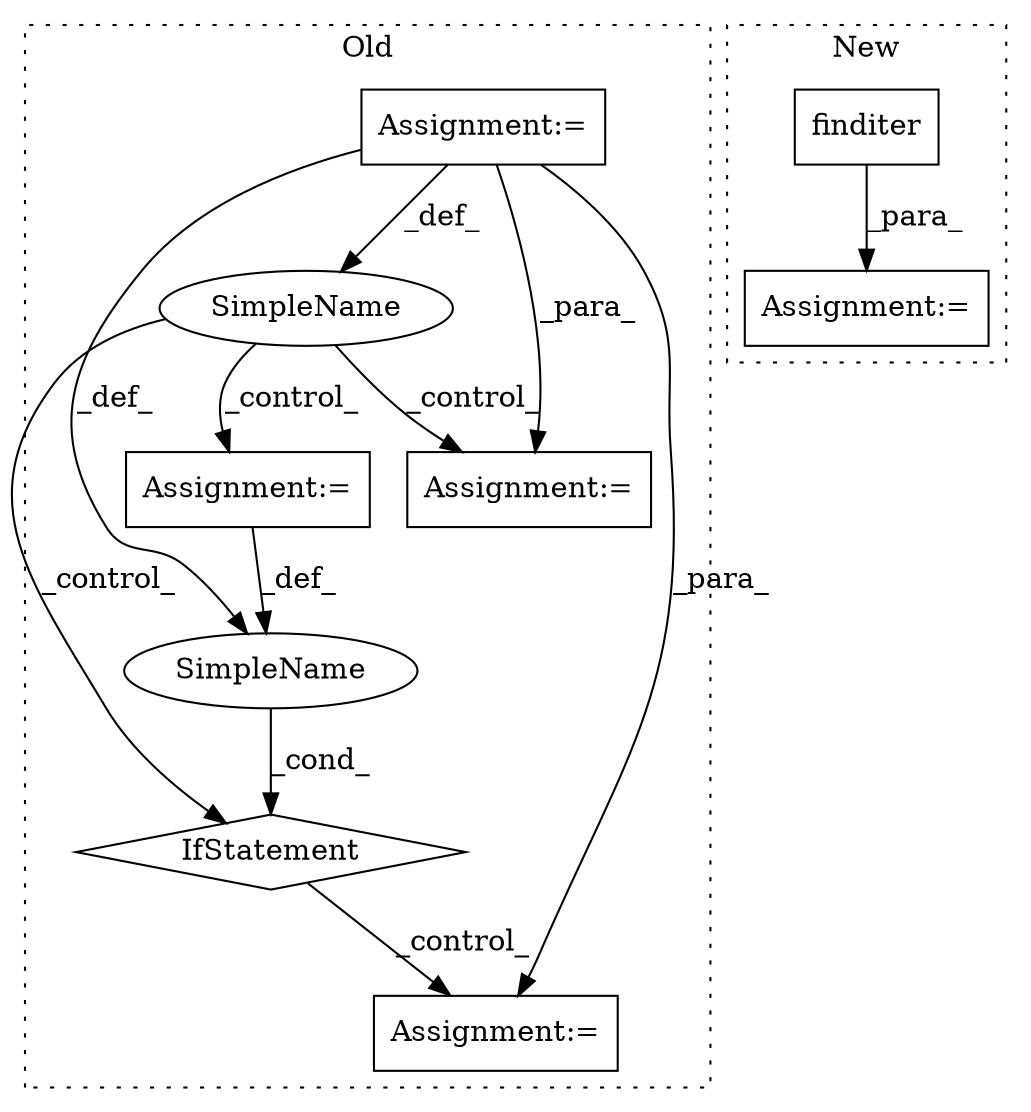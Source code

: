 digraph G {
subgraph cluster0 {
1 [label="IfStatement" a="25" s="4498,4522" l="4,2" shape="diamond"];
4 [label="Assignment:=" a="7" s="4320" l="1" shape="box"];
5 [label="SimpleName" a="42" s="" l="" shape="ellipse"];
6 [label="Assignment:=" a="7" s="4546" l="1" shape="box"];
7 [label="SimpleName" a="42" s="" l="" shape="ellipse"];
8 [label="Assignment:=" a="7" s="4648" l="1" shape="box"];
9 [label="Assignment:=" a="7" s="4101,4193" l="53,2" shape="box"];
label = "Old";
style="dotted";
}
subgraph cluster1 {
2 [label="finditer" a="32" s="4253,4281" l="9,1" shape="box"];
3 [label="Assignment:=" a="7" s="4144" l="14" shape="box"];
label = "New";
style="dotted";
}
1 -> 6 [label="_control_"];
2 -> 3 [label="_para_"];
4 -> 7 [label="_def_"];
5 -> 1 [label="_control_"];
5 -> 4 [label="_control_"];
5 -> 8 [label="_control_"];
7 -> 1 [label="_cond_"];
9 -> 5 [label="_def_"];
9 -> 7 [label="_def_"];
9 -> 8 [label="_para_"];
9 -> 6 [label="_para_"];
}